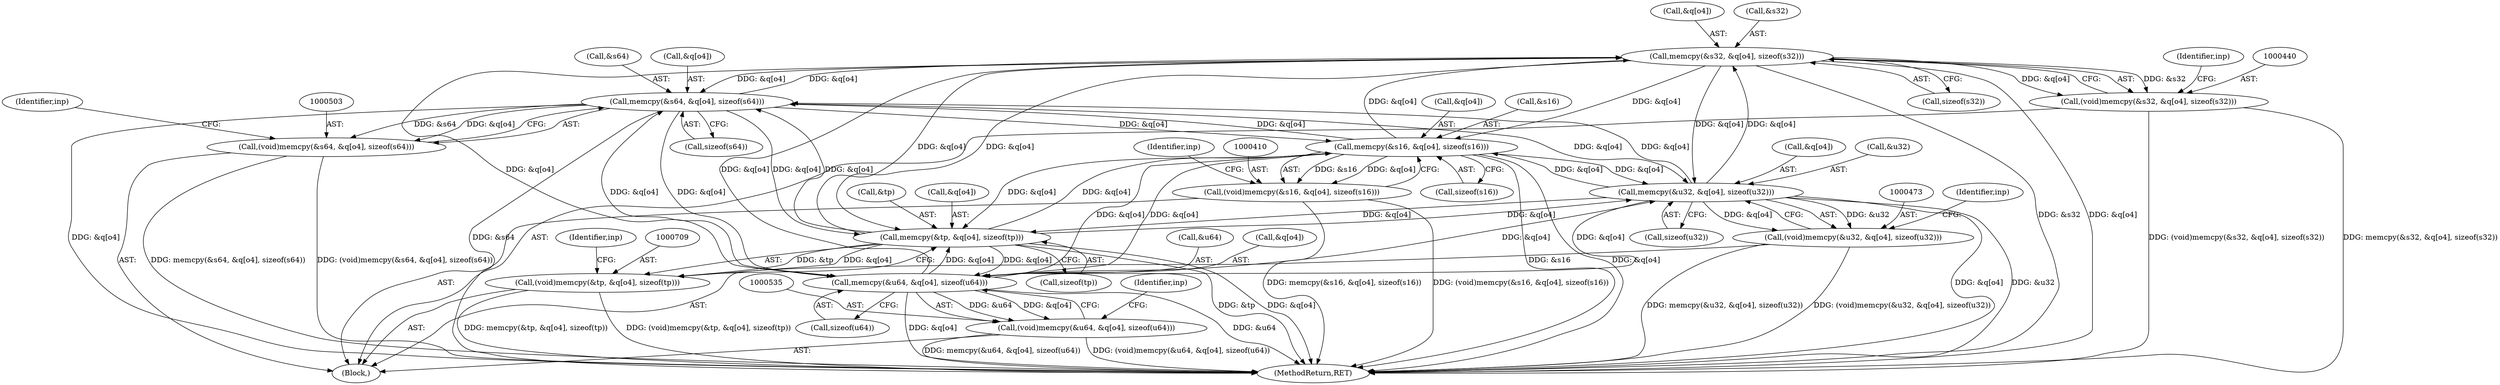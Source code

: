 digraph "0_file_1859fdb4e67c49c463c4e0078054335cd46ba295@API" {
"1000441" [label="(Call,memcpy(&s32, &q[o4], sizeof(s32)))"];
"1000504" [label="(Call,memcpy(&s64, &q[o4], sizeof(s64)))"];
"1000411" [label="(Call,memcpy(&s16, &q[o4], sizeof(s16)))"];
"1000474" [label="(Call,memcpy(&u32, &q[o4], sizeof(u32)))"];
"1000710" [label="(Call,memcpy(&tp, &q[o4], sizeof(tp)))"];
"1000536" [label="(Call,memcpy(&u64, &q[o4], sizeof(u64)))"];
"1000441" [label="(Call,memcpy(&s32, &q[o4], sizeof(s32)))"];
"1000409" [label="(Call,(void)memcpy(&s16, &q[o4], sizeof(s16)))"];
"1000439" [label="(Call,(void)memcpy(&s32, &q[o4], sizeof(s32)))"];
"1000472" [label="(Call,(void)memcpy(&u32, &q[o4], sizeof(u32)))"];
"1000502" [label="(Call,(void)memcpy(&s64, &q[o4], sizeof(s64)))"];
"1000534" [label="(Call,(void)memcpy(&u64, &q[o4], sizeof(u64)))"];
"1000708" [label="(Call,(void)memcpy(&tp, &q[o4], sizeof(tp)))"];
"1000708" [label="(Call,(void)memcpy(&tp, &q[o4], sizeof(tp)))"];
"1000516" [label="(Identifier,inp)"];
"1000395" [label="(Block,)"];
"1000505" [label="(Call,&s64)"];
"1000507" [label="(Call,&q[o4])"];
"1000481" [label="(Call,sizeof(u32))"];
"1000418" [label="(Call,sizeof(s16))"];
"1000453" [label="(Identifier,inp)"];
"1000412" [label="(Call,&s16)"];
"1000474" [label="(Call,memcpy(&u32, &q[o4], sizeof(u32)))"];
"1000448" [label="(Call,sizeof(s32))"];
"1000441" [label="(Call,memcpy(&s32, &q[o4], sizeof(s32)))"];
"1000444" [label="(Call,&q[o4])"];
"1000534" [label="(Call,(void)memcpy(&u64, &q[o4], sizeof(u64)))"];
"1000477" [label="(Call,&q[o4])"];
"1000504" [label="(Call,memcpy(&s64, &q[o4], sizeof(s64)))"];
"1000722" [label="(Identifier,inp)"];
"1000536" [label="(Call,memcpy(&u64, &q[o4], sizeof(u64)))"];
"1000475" [label="(Call,&u32)"];
"1000537" [label="(Call,&u64)"];
"1000486" [label="(Identifier,inp)"];
"1000511" [label="(Call,sizeof(s64))"];
"1000442" [label="(Call,&s32)"];
"1000710" [label="(Call,memcpy(&tp, &q[o4], sizeof(tp)))"];
"1000543" [label="(Call,sizeof(u64))"];
"1000548" [label="(Identifier,inp)"];
"1000502" [label="(Call,(void)memcpy(&s64, &q[o4], sizeof(s64)))"];
"1000717" [label="(Call,sizeof(tp))"];
"1000711" [label="(Call,&tp)"];
"1000539" [label="(Call,&q[o4])"];
"1000423" [label="(Identifier,inp)"];
"1000713" [label="(Call,&q[o4])"];
"1000472" [label="(Call,(void)memcpy(&u32, &q[o4], sizeof(u32)))"];
"1000761" [label="(MethodReturn,RET)"];
"1000411" [label="(Call,memcpy(&s16, &q[o4], sizeof(s16)))"];
"1000414" [label="(Call,&q[o4])"];
"1000439" [label="(Call,(void)memcpy(&s32, &q[o4], sizeof(s32)))"];
"1000409" [label="(Call,(void)memcpy(&s16, &q[o4], sizeof(s16)))"];
"1000441" -> "1000439"  [label="AST: "];
"1000441" -> "1000448"  [label="CFG: "];
"1000442" -> "1000441"  [label="AST: "];
"1000444" -> "1000441"  [label="AST: "];
"1000448" -> "1000441"  [label="AST: "];
"1000439" -> "1000441"  [label="CFG: "];
"1000441" -> "1000761"  [label="DDG: &s32"];
"1000441" -> "1000761"  [label="DDG: &q[o4]"];
"1000441" -> "1000411"  [label="DDG: &q[o4]"];
"1000441" -> "1000439"  [label="DDG: &s32"];
"1000441" -> "1000439"  [label="DDG: &q[o4]"];
"1000504" -> "1000441"  [label="DDG: &q[o4]"];
"1000411" -> "1000441"  [label="DDG: &q[o4]"];
"1000474" -> "1000441"  [label="DDG: &q[o4]"];
"1000710" -> "1000441"  [label="DDG: &q[o4]"];
"1000536" -> "1000441"  [label="DDG: &q[o4]"];
"1000441" -> "1000474"  [label="DDG: &q[o4]"];
"1000441" -> "1000504"  [label="DDG: &q[o4]"];
"1000441" -> "1000536"  [label="DDG: &q[o4]"];
"1000441" -> "1000710"  [label="DDG: &q[o4]"];
"1000504" -> "1000502"  [label="AST: "];
"1000504" -> "1000511"  [label="CFG: "];
"1000505" -> "1000504"  [label="AST: "];
"1000507" -> "1000504"  [label="AST: "];
"1000511" -> "1000504"  [label="AST: "];
"1000502" -> "1000504"  [label="CFG: "];
"1000504" -> "1000761"  [label="DDG: &q[o4]"];
"1000504" -> "1000761"  [label="DDG: &s64"];
"1000504" -> "1000411"  [label="DDG: &q[o4]"];
"1000504" -> "1000474"  [label="DDG: &q[o4]"];
"1000504" -> "1000502"  [label="DDG: &s64"];
"1000504" -> "1000502"  [label="DDG: &q[o4]"];
"1000411" -> "1000504"  [label="DDG: &q[o4]"];
"1000474" -> "1000504"  [label="DDG: &q[o4]"];
"1000710" -> "1000504"  [label="DDG: &q[o4]"];
"1000536" -> "1000504"  [label="DDG: &q[o4]"];
"1000504" -> "1000536"  [label="DDG: &q[o4]"];
"1000504" -> "1000710"  [label="DDG: &q[o4]"];
"1000411" -> "1000409"  [label="AST: "];
"1000411" -> "1000418"  [label="CFG: "];
"1000412" -> "1000411"  [label="AST: "];
"1000414" -> "1000411"  [label="AST: "];
"1000418" -> "1000411"  [label="AST: "];
"1000409" -> "1000411"  [label="CFG: "];
"1000411" -> "1000761"  [label="DDG: &s16"];
"1000411" -> "1000761"  [label="DDG: &q[o4]"];
"1000411" -> "1000409"  [label="DDG: &s16"];
"1000411" -> "1000409"  [label="DDG: &q[o4]"];
"1000474" -> "1000411"  [label="DDG: &q[o4]"];
"1000710" -> "1000411"  [label="DDG: &q[o4]"];
"1000536" -> "1000411"  [label="DDG: &q[o4]"];
"1000411" -> "1000474"  [label="DDG: &q[o4]"];
"1000411" -> "1000536"  [label="DDG: &q[o4]"];
"1000411" -> "1000710"  [label="DDG: &q[o4]"];
"1000474" -> "1000472"  [label="AST: "];
"1000474" -> "1000481"  [label="CFG: "];
"1000475" -> "1000474"  [label="AST: "];
"1000477" -> "1000474"  [label="AST: "];
"1000481" -> "1000474"  [label="AST: "];
"1000472" -> "1000474"  [label="CFG: "];
"1000474" -> "1000761"  [label="DDG: &q[o4]"];
"1000474" -> "1000761"  [label="DDG: &u32"];
"1000474" -> "1000472"  [label="DDG: &u32"];
"1000474" -> "1000472"  [label="DDG: &q[o4]"];
"1000710" -> "1000474"  [label="DDG: &q[o4]"];
"1000536" -> "1000474"  [label="DDG: &q[o4]"];
"1000474" -> "1000536"  [label="DDG: &q[o4]"];
"1000474" -> "1000710"  [label="DDG: &q[o4]"];
"1000710" -> "1000708"  [label="AST: "];
"1000710" -> "1000717"  [label="CFG: "];
"1000711" -> "1000710"  [label="AST: "];
"1000713" -> "1000710"  [label="AST: "];
"1000717" -> "1000710"  [label="AST: "];
"1000708" -> "1000710"  [label="CFG: "];
"1000710" -> "1000761"  [label="DDG: &tp"];
"1000710" -> "1000761"  [label="DDG: &q[o4]"];
"1000710" -> "1000536"  [label="DDG: &q[o4]"];
"1000710" -> "1000708"  [label="DDG: &tp"];
"1000710" -> "1000708"  [label="DDG: &q[o4]"];
"1000536" -> "1000710"  [label="DDG: &q[o4]"];
"1000536" -> "1000534"  [label="AST: "];
"1000536" -> "1000543"  [label="CFG: "];
"1000537" -> "1000536"  [label="AST: "];
"1000539" -> "1000536"  [label="AST: "];
"1000543" -> "1000536"  [label="AST: "];
"1000534" -> "1000536"  [label="CFG: "];
"1000536" -> "1000761"  [label="DDG: &q[o4]"];
"1000536" -> "1000761"  [label="DDG: &u64"];
"1000536" -> "1000534"  [label="DDG: &u64"];
"1000536" -> "1000534"  [label="DDG: &q[o4]"];
"1000409" -> "1000395"  [label="AST: "];
"1000410" -> "1000409"  [label="AST: "];
"1000423" -> "1000409"  [label="CFG: "];
"1000409" -> "1000761"  [label="DDG: memcpy(&s16, &q[o4], sizeof(s16))"];
"1000409" -> "1000761"  [label="DDG: (void)memcpy(&s16, &q[o4], sizeof(s16))"];
"1000439" -> "1000395"  [label="AST: "];
"1000440" -> "1000439"  [label="AST: "];
"1000453" -> "1000439"  [label="CFG: "];
"1000439" -> "1000761"  [label="DDG: memcpy(&s32, &q[o4], sizeof(s32))"];
"1000439" -> "1000761"  [label="DDG: (void)memcpy(&s32, &q[o4], sizeof(s32))"];
"1000472" -> "1000395"  [label="AST: "];
"1000473" -> "1000472"  [label="AST: "];
"1000486" -> "1000472"  [label="CFG: "];
"1000472" -> "1000761"  [label="DDG: (void)memcpy(&u32, &q[o4], sizeof(u32))"];
"1000472" -> "1000761"  [label="DDG: memcpy(&u32, &q[o4], sizeof(u32))"];
"1000502" -> "1000395"  [label="AST: "];
"1000503" -> "1000502"  [label="AST: "];
"1000516" -> "1000502"  [label="CFG: "];
"1000502" -> "1000761"  [label="DDG: (void)memcpy(&s64, &q[o4], sizeof(s64))"];
"1000502" -> "1000761"  [label="DDG: memcpy(&s64, &q[o4], sizeof(s64))"];
"1000534" -> "1000395"  [label="AST: "];
"1000535" -> "1000534"  [label="AST: "];
"1000548" -> "1000534"  [label="CFG: "];
"1000534" -> "1000761"  [label="DDG: memcpy(&u64, &q[o4], sizeof(u64))"];
"1000534" -> "1000761"  [label="DDG: (void)memcpy(&u64, &q[o4], sizeof(u64))"];
"1000708" -> "1000395"  [label="AST: "];
"1000709" -> "1000708"  [label="AST: "];
"1000722" -> "1000708"  [label="CFG: "];
"1000708" -> "1000761"  [label="DDG: (void)memcpy(&tp, &q[o4], sizeof(tp))"];
"1000708" -> "1000761"  [label="DDG: memcpy(&tp, &q[o4], sizeof(tp))"];
}
